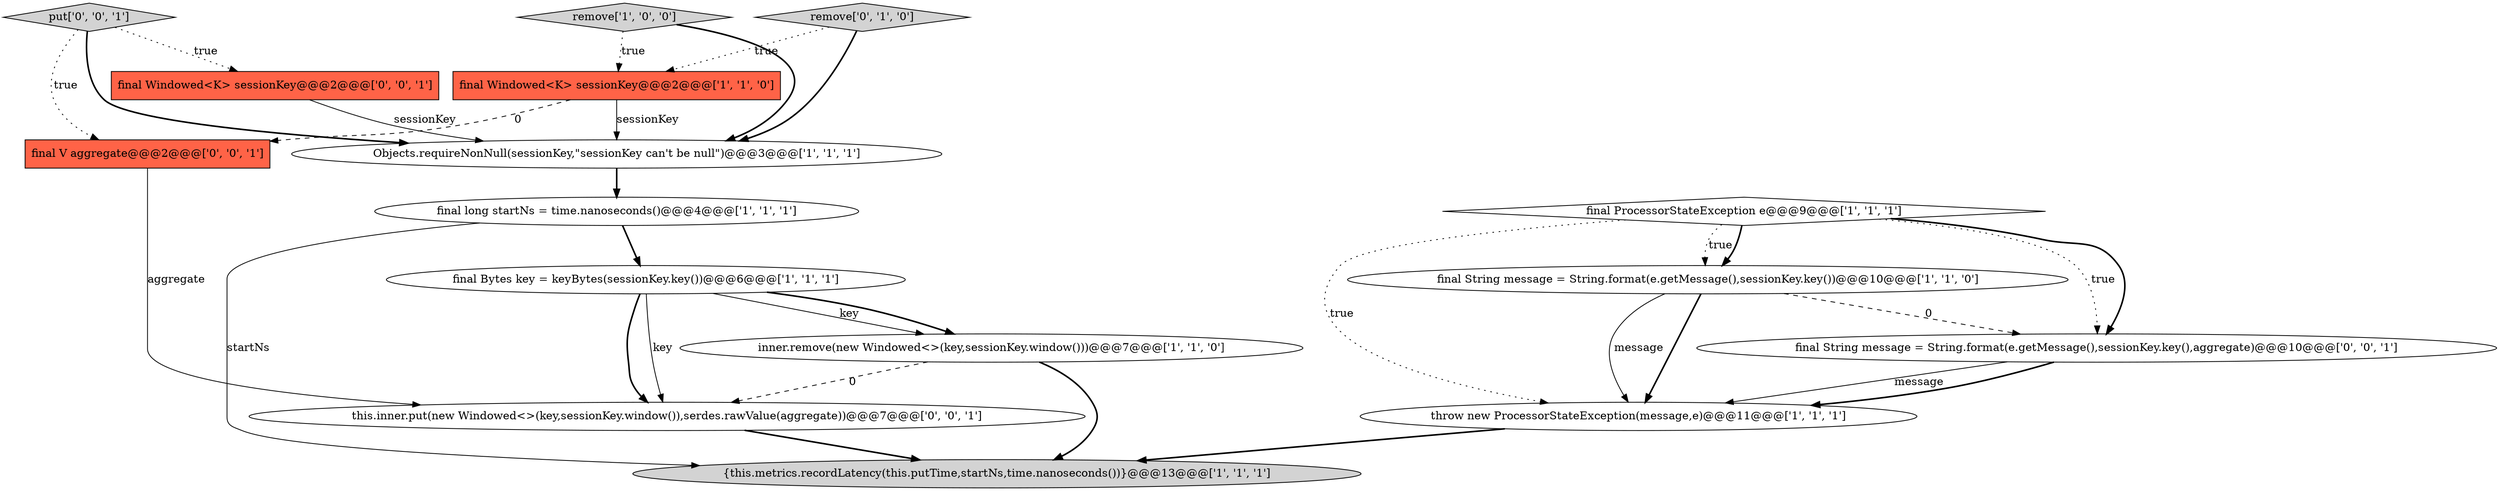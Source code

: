 digraph {
11 [style = filled, label = "this.inner.put(new Windowed<>(key,sessionKey.window()),serdes.rawValue(aggregate))@@@7@@@['0', '0', '1']", fillcolor = white, shape = ellipse image = "AAA0AAABBB3BBB"];
8 [style = filled, label = "final long startNs = time.nanoseconds()@@@4@@@['1', '1', '1']", fillcolor = white, shape = ellipse image = "AAA0AAABBB1BBB"];
15 [style = filled, label = "final V aggregate@@@2@@@['0', '0', '1']", fillcolor = tomato, shape = box image = "AAA0AAABBB3BBB"];
3 [style = filled, label = "final ProcessorStateException e@@@9@@@['1', '1', '1']", fillcolor = white, shape = diamond image = "AAA0AAABBB1BBB"];
6 [style = filled, label = "inner.remove(new Windowed<>(key,sessionKey.window()))@@@7@@@['1', '1', '0']", fillcolor = white, shape = ellipse image = "AAA0AAABBB1BBB"];
13 [style = filled, label = "put['0', '0', '1']", fillcolor = lightgray, shape = diamond image = "AAA0AAABBB3BBB"];
4 [style = filled, label = "throw new ProcessorStateException(message,e)@@@11@@@['1', '1', '1']", fillcolor = white, shape = ellipse image = "AAA0AAABBB1BBB"];
9 [style = filled, label = "{this.metrics.recordLatency(this.putTime,startNs,time.nanoseconds())}@@@13@@@['1', '1', '1']", fillcolor = lightgray, shape = ellipse image = "AAA0AAABBB1BBB"];
0 [style = filled, label = "final String message = String.format(e.getMessage(),sessionKey.key())@@@10@@@['1', '1', '0']", fillcolor = white, shape = ellipse image = "AAA0AAABBB1BBB"];
7 [style = filled, label = "remove['1', '0', '0']", fillcolor = lightgray, shape = diamond image = "AAA0AAABBB1BBB"];
2 [style = filled, label = "final Bytes key = keyBytes(sessionKey.key())@@@6@@@['1', '1', '1']", fillcolor = white, shape = ellipse image = "AAA0AAABBB1BBB"];
1 [style = filled, label = "final Windowed<K> sessionKey@@@2@@@['1', '1', '0']", fillcolor = tomato, shape = box image = "AAA0AAABBB1BBB"];
12 [style = filled, label = "final String message = String.format(e.getMessage(),sessionKey.key(),aggregate)@@@10@@@['0', '0', '1']", fillcolor = white, shape = ellipse image = "AAA0AAABBB3BBB"];
5 [style = filled, label = "Objects.requireNonNull(sessionKey,\"sessionKey can't be null\")@@@3@@@['1', '1', '1']", fillcolor = white, shape = ellipse image = "AAA0AAABBB1BBB"];
14 [style = filled, label = "final Windowed<K> sessionKey@@@2@@@['0', '0', '1']", fillcolor = tomato, shape = box image = "AAA0AAABBB3BBB"];
10 [style = filled, label = "remove['0', '1', '0']", fillcolor = lightgray, shape = diamond image = "AAA0AAABBB2BBB"];
3->12 [style = dotted, label="true"];
0->4 [style = solid, label="message"];
12->4 [style = solid, label="message"];
2->6 [style = solid, label="key"];
5->8 [style = bold, label=""];
0->4 [style = bold, label=""];
10->1 [style = dotted, label="true"];
2->11 [style = bold, label=""];
12->4 [style = bold, label=""];
8->9 [style = solid, label="startNs"];
11->9 [style = bold, label=""];
15->11 [style = solid, label="aggregate"];
7->1 [style = dotted, label="true"];
6->9 [style = bold, label=""];
3->0 [style = dotted, label="true"];
8->2 [style = bold, label=""];
3->12 [style = bold, label=""];
3->4 [style = dotted, label="true"];
3->0 [style = bold, label=""];
4->9 [style = bold, label=""];
1->15 [style = dashed, label="0"];
2->6 [style = bold, label=""];
7->5 [style = bold, label=""];
2->11 [style = solid, label="key"];
13->15 [style = dotted, label="true"];
6->11 [style = dashed, label="0"];
14->5 [style = solid, label="sessionKey"];
13->14 [style = dotted, label="true"];
10->5 [style = bold, label=""];
13->5 [style = bold, label=""];
1->5 [style = solid, label="sessionKey"];
0->12 [style = dashed, label="0"];
}
